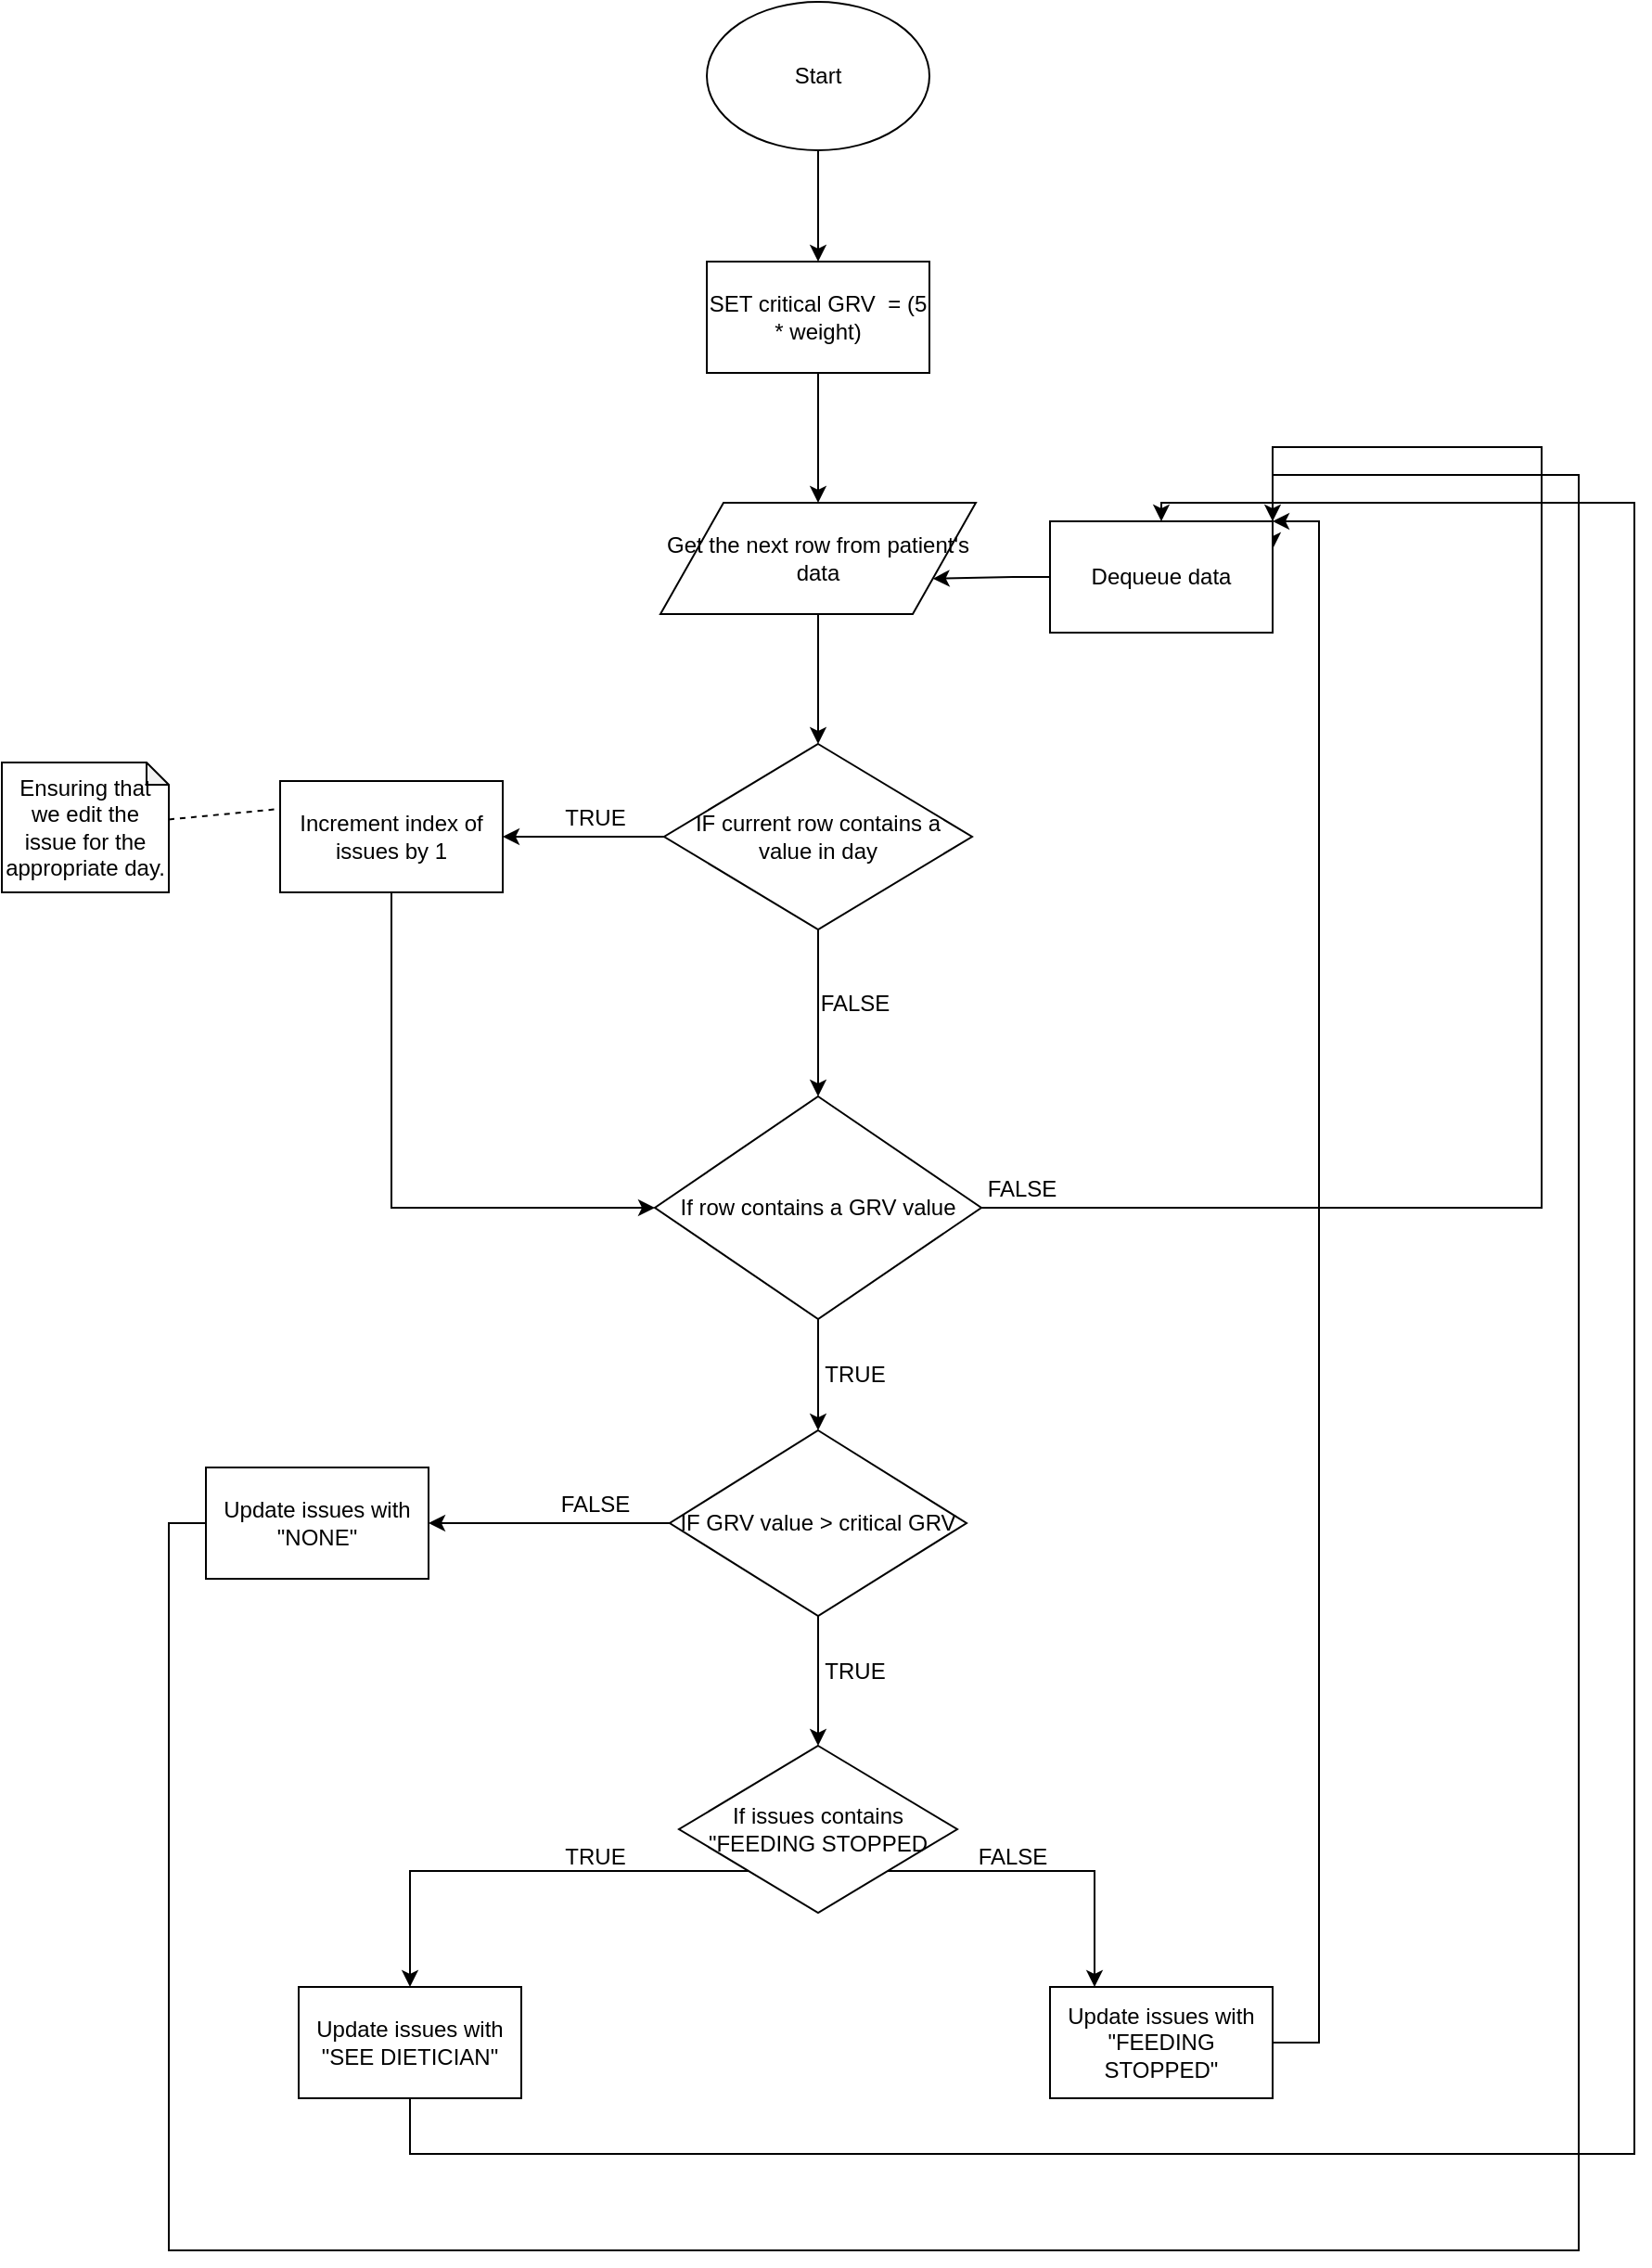 <mxfile version="12.8.0" type="device"><diagram id="X90FVkL4zyE6pV9obhqt" name="Page-1"><mxGraphModel dx="1808" dy="532" grid="1" gridSize="10" guides="1" tooltips="1" connect="1" arrows="1" fold="1" page="1" pageScale="1" pageWidth="827" pageHeight="1169" math="0" shadow="0"><root><mxCell id="0"/><mxCell id="1" parent="0"/><mxCell id="HZN3GMnGEe3fLwvbfM-b-3" style="edgeStyle=orthogonalEdgeStyle;rounded=0;orthogonalLoop=1;jettySize=auto;html=1;" parent="1" source="HZN3GMnGEe3fLwvbfM-b-1" target="HZN3GMnGEe3fLwvbfM-b-2" edge="1"><mxGeometry relative="1" as="geometry"/></mxCell><mxCell id="HZN3GMnGEe3fLwvbfM-b-1" value="Start" style="ellipse;whiteSpace=wrap;html=1;" parent="1" vertex="1"><mxGeometry x="360" y="110" width="120" height="80" as="geometry"/></mxCell><mxCell id="HZN3GMnGEe3fLwvbfM-b-5" style="edgeStyle=orthogonalEdgeStyle;rounded=0;orthogonalLoop=1;jettySize=auto;html=1;" parent="1" source="HZN3GMnGEe3fLwvbfM-b-2" edge="1"><mxGeometry relative="1" as="geometry"><mxPoint x="420" y="380" as="targetPoint"/></mxGeometry></mxCell><mxCell id="HZN3GMnGEe3fLwvbfM-b-2" value="SET critical GRV&amp;nbsp; = (5 * weight)" style="rounded=0;whiteSpace=wrap;html=1;" parent="1" vertex="1"><mxGeometry x="360" y="250" width="120" height="60" as="geometry"/></mxCell><mxCell id="HZN3GMnGEe3fLwvbfM-b-9" style="edgeStyle=orthogonalEdgeStyle;rounded=0;orthogonalLoop=1;jettySize=auto;html=1;entryX=0.5;entryY=0;entryDx=0;entryDy=0;" parent="1" source="HZN3GMnGEe3fLwvbfM-b-6" target="HZN3GMnGEe3fLwvbfM-b-34" edge="1"><mxGeometry relative="1" as="geometry"/></mxCell><mxCell id="HZN3GMnGEe3fLwvbfM-b-6" value="&lt;span style=&quot;white-space: normal&quot;&gt;Get the next row from patient's data&lt;/span&gt;" style="shape=parallelogram;perimeter=parallelogramPerimeter;whiteSpace=wrap;html=1;" parent="1" vertex="1"><mxGeometry x="335" y="380" width="170" height="60" as="geometry"/></mxCell><mxCell id="HZN3GMnGEe3fLwvbfM-b-15" style="edgeStyle=orthogonalEdgeStyle;rounded=0;orthogonalLoop=1;jettySize=auto;html=1;" parent="1" source="HZN3GMnGEe3fLwvbfM-b-8" target="HZN3GMnGEe3fLwvbfM-b-14" edge="1"><mxGeometry relative="1" as="geometry"/></mxCell><mxCell id="HZN3GMnGEe3fLwvbfM-b-24" style="edgeStyle=orthogonalEdgeStyle;rounded=0;orthogonalLoop=1;jettySize=auto;html=1;exitX=0;exitY=0.5;exitDx=0;exitDy=0;" parent="1" source="HZN3GMnGEe3fLwvbfM-b-8" target="HZN3GMnGEe3fLwvbfM-b-23" edge="1"><mxGeometry relative="1" as="geometry"/></mxCell><mxCell id="HZN3GMnGEe3fLwvbfM-b-8" value="IF GRV value &amp;gt; critical GRV" style="rhombus;whiteSpace=wrap;html=1;" parent="1" vertex="1"><mxGeometry x="340" y="880" width="160" height="100" as="geometry"/></mxCell><mxCell id="HZN3GMnGEe3fLwvbfM-b-51" style="edgeStyle=orthogonalEdgeStyle;rounded=0;orthogonalLoop=1;jettySize=auto;html=1;" parent="1" source="HZN3GMnGEe3fLwvbfM-b-10" target="qiMxV5-gpXBucoVS0LQA-1" edge="1"><mxGeometry relative="1" as="geometry"><mxPoint x="665" y="390" as="targetPoint"/><Array as="points"><mxPoint x="690" y="1210"/><mxPoint x="690" y="390"/></Array></mxGeometry></mxCell><mxCell id="HZN3GMnGEe3fLwvbfM-b-10" value="Update issues with &quot;FEEDING STOPPED&quot;" style="rounded=0;whiteSpace=wrap;html=1;" parent="1" vertex="1"><mxGeometry x="545" y="1180" width="120" height="60" as="geometry"/></mxCell><mxCell id="HZN3GMnGEe3fLwvbfM-b-17" style="edgeStyle=orthogonalEdgeStyle;rounded=0;orthogonalLoop=1;jettySize=auto;html=1;exitX=1;exitY=1;exitDx=0;exitDy=0;entryX=0.2;entryY=0;entryDx=0;entryDy=0;entryPerimeter=0;" parent="1" source="HZN3GMnGEe3fLwvbfM-b-14" target="HZN3GMnGEe3fLwvbfM-b-10" edge="1"><mxGeometry relative="1" as="geometry"/></mxCell><mxCell id="HZN3GMnGEe3fLwvbfM-b-20" style="edgeStyle=orthogonalEdgeStyle;rounded=0;orthogonalLoop=1;jettySize=auto;html=1;exitX=0;exitY=1;exitDx=0;exitDy=0;" parent="1" source="HZN3GMnGEe3fLwvbfM-b-14" target="HZN3GMnGEe3fLwvbfM-b-18" edge="1"><mxGeometry relative="1" as="geometry"><Array as="points"><mxPoint x="200" y="1118"/></Array></mxGeometry></mxCell><mxCell id="HZN3GMnGEe3fLwvbfM-b-14" value="If issues contains &quot;FEEDING STOPPED" style="rhombus;whiteSpace=wrap;html=1;" parent="1" vertex="1"><mxGeometry x="345" y="1050" width="150" height="90" as="geometry"/></mxCell><mxCell id="HZN3GMnGEe3fLwvbfM-b-52" style="edgeStyle=orthogonalEdgeStyle;rounded=0;orthogonalLoop=1;jettySize=auto;html=1;" parent="1" source="HZN3GMnGEe3fLwvbfM-b-18" target="qiMxV5-gpXBucoVS0LQA-1" edge="1"><mxGeometry relative="1" as="geometry"><mxPoint x="660" y="375" as="targetPoint"/><Array as="points"><mxPoint x="200" y="1270"/><mxPoint x="860" y="1270"/><mxPoint x="860" y="380"/></Array></mxGeometry></mxCell><mxCell id="HZN3GMnGEe3fLwvbfM-b-18" value="Update issues with &quot;SEE DIETICIAN&quot;" style="rounded=0;whiteSpace=wrap;html=1;" parent="1" vertex="1"><mxGeometry x="140" y="1180" width="120" height="60" as="geometry"/></mxCell><mxCell id="HZN3GMnGEe3fLwvbfM-b-21" value="TRUE" style="text;html=1;strokeColor=none;fillColor=none;align=center;verticalAlign=middle;whiteSpace=wrap;rounded=0;" parent="1" vertex="1"><mxGeometry x="280" y="1100" width="40" height="20" as="geometry"/></mxCell><mxCell id="HZN3GMnGEe3fLwvbfM-b-22" value="FALSE" style="text;html=1;strokeColor=none;fillColor=none;align=center;verticalAlign=middle;whiteSpace=wrap;rounded=0;" parent="1" vertex="1"><mxGeometry x="505" y="1100" width="40" height="20" as="geometry"/></mxCell><mxCell id="HZN3GMnGEe3fLwvbfM-b-50" style="edgeStyle=orthogonalEdgeStyle;rounded=0;orthogonalLoop=1;jettySize=auto;html=1;entryX=1;entryY=0.25;entryDx=0;entryDy=0;" parent="1" source="HZN3GMnGEe3fLwvbfM-b-23" edge="1" target="qiMxV5-gpXBucoVS0LQA-1"><mxGeometry relative="1" as="geometry"><mxPoint x="660" y="360" as="targetPoint"/><Array as="points"><mxPoint x="70" y="930"/><mxPoint x="70" y="1322"/><mxPoint x="830" y="1322"/><mxPoint x="830" y="365"/></Array></mxGeometry></mxCell><mxCell id="HZN3GMnGEe3fLwvbfM-b-23" value="Update issues with &quot;NONE&quot;" style="rounded=0;whiteSpace=wrap;html=1;" parent="1" vertex="1"><mxGeometry x="90" y="900" width="120" height="60" as="geometry"/></mxCell><mxCell id="HZN3GMnGEe3fLwvbfM-b-27" value="FALSE" style="text;html=1;strokeColor=none;fillColor=none;align=center;verticalAlign=middle;whiteSpace=wrap;rounded=0;" parent="1" vertex="1"><mxGeometry x="280" y="910" width="40" height="20" as="geometry"/></mxCell><mxCell id="HZN3GMnGEe3fLwvbfM-b-28" value="TRUE" style="text;html=1;strokeColor=none;fillColor=none;align=center;verticalAlign=middle;whiteSpace=wrap;rounded=0;" parent="1" vertex="1"><mxGeometry x="420" y="1000" width="40" height="20" as="geometry"/></mxCell><mxCell id="HZN3GMnGEe3fLwvbfM-b-33" style="edgeStyle=orthogonalEdgeStyle;rounded=0;orthogonalLoop=1;jettySize=auto;html=1;entryX=0.5;entryY=0;entryDx=0;entryDy=0;" parent="1" source="HZN3GMnGEe3fLwvbfM-b-32" target="HZN3GMnGEe3fLwvbfM-b-8" edge="1"><mxGeometry relative="1" as="geometry"/></mxCell><mxCell id="HZN3GMnGEe3fLwvbfM-b-47" style="edgeStyle=orthogonalEdgeStyle;rounded=0;orthogonalLoop=1;jettySize=auto;html=1;entryX=1;entryY=0;entryDx=0;entryDy=0;" parent="1" source="HZN3GMnGEe3fLwvbfM-b-32" target="qiMxV5-gpXBucoVS0LQA-1" edge="1"><mxGeometry relative="1" as="geometry"><mxPoint x="540" y="430" as="targetPoint"/><Array as="points"><mxPoint x="810" y="760"/><mxPoint x="810" y="350"/></Array></mxGeometry></mxCell><mxCell id="HZN3GMnGEe3fLwvbfM-b-32" value="If row contains a GRV value" style="rhombus;whiteSpace=wrap;html=1;" parent="1" vertex="1"><mxGeometry x="332" y="700" width="176" height="120" as="geometry"/></mxCell><mxCell id="HZN3GMnGEe3fLwvbfM-b-41" style="edgeStyle=orthogonalEdgeStyle;rounded=0;orthogonalLoop=1;jettySize=auto;html=1;" parent="1" source="HZN3GMnGEe3fLwvbfM-b-34" target="HZN3GMnGEe3fLwvbfM-b-35" edge="1"><mxGeometry relative="1" as="geometry"/></mxCell><mxCell id="HZN3GMnGEe3fLwvbfM-b-42" style="edgeStyle=orthogonalEdgeStyle;rounded=0;orthogonalLoop=1;jettySize=auto;html=1;exitX=0.5;exitY=1;exitDx=0;exitDy=0;entryX=0.5;entryY=0;entryDx=0;entryDy=0;" parent="1" source="HZN3GMnGEe3fLwvbfM-b-34" target="HZN3GMnGEe3fLwvbfM-b-32" edge="1"><mxGeometry relative="1" as="geometry"/></mxCell><mxCell id="HZN3GMnGEe3fLwvbfM-b-34" value="IF current row contains a value in day" style="rhombus;whiteSpace=wrap;html=1;" parent="1" vertex="1"><mxGeometry x="337" y="510" width="166" height="100" as="geometry"/></mxCell><mxCell id="HZN3GMnGEe3fLwvbfM-b-43" style="edgeStyle=orthogonalEdgeStyle;rounded=0;orthogonalLoop=1;jettySize=auto;html=1;exitX=0.5;exitY=1;exitDx=0;exitDy=0;entryX=0;entryY=0.5;entryDx=0;entryDy=0;" parent="1" source="HZN3GMnGEe3fLwvbfM-b-35" target="HZN3GMnGEe3fLwvbfM-b-32" edge="1"><mxGeometry relative="1" as="geometry"><mxPoint x="190" y="850" as="targetPoint"/></mxGeometry></mxCell><mxCell id="HZN3GMnGEe3fLwvbfM-b-35" value="Increment index of issues by 1" style="rounded=0;whiteSpace=wrap;html=1;" parent="1" vertex="1"><mxGeometry x="130" y="530" width="120" height="60" as="geometry"/></mxCell><mxCell id="HZN3GMnGEe3fLwvbfM-b-38" value="Ensuring that we edit the issue for the appropriate day." style="shape=note;whiteSpace=wrap;html=1;backgroundOutline=1;darkOpacity=0.05;size=12;" parent="1" vertex="1"><mxGeometry x="-20" y="520" width="90" height="70" as="geometry"/></mxCell><mxCell id="HZN3GMnGEe3fLwvbfM-b-40" value="" style="endArrow=none;dashed=1;html=1;entryX=0;entryY=0.25;entryDx=0;entryDy=0;" parent="1" source="HZN3GMnGEe3fLwvbfM-b-38" target="HZN3GMnGEe3fLwvbfM-b-35" edge="1"><mxGeometry width="50" height="50" relative="1" as="geometry"><mxPoint x="280" y="690" as="sourcePoint"/><mxPoint x="330" y="640" as="targetPoint"/></mxGeometry></mxCell><mxCell id="HZN3GMnGEe3fLwvbfM-b-44" value="TRUE" style="text;html=1;strokeColor=none;fillColor=none;align=center;verticalAlign=middle;whiteSpace=wrap;rounded=0;" parent="1" vertex="1"><mxGeometry x="280" y="540" width="40" height="20" as="geometry"/></mxCell><mxCell id="HZN3GMnGEe3fLwvbfM-b-45" value="FALSE" style="text;html=1;strokeColor=none;fillColor=none;align=center;verticalAlign=middle;whiteSpace=wrap;rounded=0;" parent="1" vertex="1"><mxGeometry x="420" y="640" width="40" height="20" as="geometry"/></mxCell><mxCell id="HZN3GMnGEe3fLwvbfM-b-48" value="TRUE" style="text;html=1;strokeColor=none;fillColor=none;align=center;verticalAlign=middle;whiteSpace=wrap;rounded=0;" parent="1" vertex="1"><mxGeometry x="420" y="840" width="40" height="20" as="geometry"/></mxCell><mxCell id="HZN3GMnGEe3fLwvbfM-b-49" value="FALSE" style="text;html=1;strokeColor=none;fillColor=none;align=center;verticalAlign=middle;whiteSpace=wrap;rounded=0;" parent="1" vertex="1"><mxGeometry x="510" y="740" width="40" height="20" as="geometry"/></mxCell><mxCell id="qiMxV5-gpXBucoVS0LQA-3" style="edgeStyle=orthogonalEdgeStyle;rounded=0;orthogonalLoop=1;jettySize=auto;html=1;entryX=1;entryY=0.75;entryDx=0;entryDy=0;" edge="1" parent="1" source="qiMxV5-gpXBucoVS0LQA-1" target="HZN3GMnGEe3fLwvbfM-b-6"><mxGeometry relative="1" as="geometry"/></mxCell><mxCell id="qiMxV5-gpXBucoVS0LQA-1" value="Dequeue data" style="rounded=0;whiteSpace=wrap;html=1;" vertex="1" parent="1"><mxGeometry x="545" y="390" width="120" height="60" as="geometry"/></mxCell></root></mxGraphModel></diagram></mxfile>